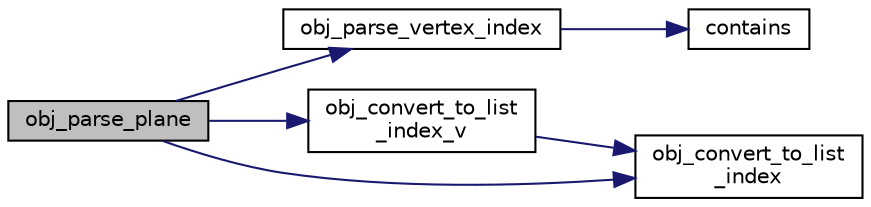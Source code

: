 digraph "obj_parse_plane"
{
  edge [fontname="Helvetica",fontsize="10",labelfontname="Helvetica",labelfontsize="10"];
  node [fontname="Helvetica",fontsize="10",shape=record];
  rankdir="LR";
  Node1 [label="obj_parse_plane",height=0.2,width=0.4,color="black", fillcolor="grey75", style="filled" fontcolor="black"];
  Node1 -> Node2 [color="midnightblue",fontsize="10",style="solid"];
  Node2 [label="obj_parse_vertex_index",height=0.2,width=0.4,color="black", fillcolor="white", style="filled",URL="$obj__parser_8cpp.html#acb9a36ae10397e724947386275479582"];
  Node2 -> Node3 [color="midnightblue",fontsize="10",style="solid"];
  Node3 [label="contains",height=0.2,width=0.4,color="black", fillcolor="white", style="filled",URL="$string__extra_8cpp.html#a5523cef9ef0e4b25efb9808d6d4bf913"];
  Node1 -> Node4 [color="midnightblue",fontsize="10",style="solid"];
  Node4 [label="obj_convert_to_list\l_index_v",height=0.2,width=0.4,color="black", fillcolor="white", style="filled",URL="$obj__parser_8cpp.html#afaf1261b9271ddd207c27ec2a205b366"];
  Node4 -> Node5 [color="midnightblue",fontsize="10",style="solid"];
  Node5 [label="obj_convert_to_list\l_index",height=0.2,width=0.4,color="black", fillcolor="white", style="filled",URL="$obj__parser_8cpp.html#a7f60512604fa0b69f6b497a58b219e7a"];
  Node1 -> Node5 [color="midnightblue",fontsize="10",style="solid"];
}
